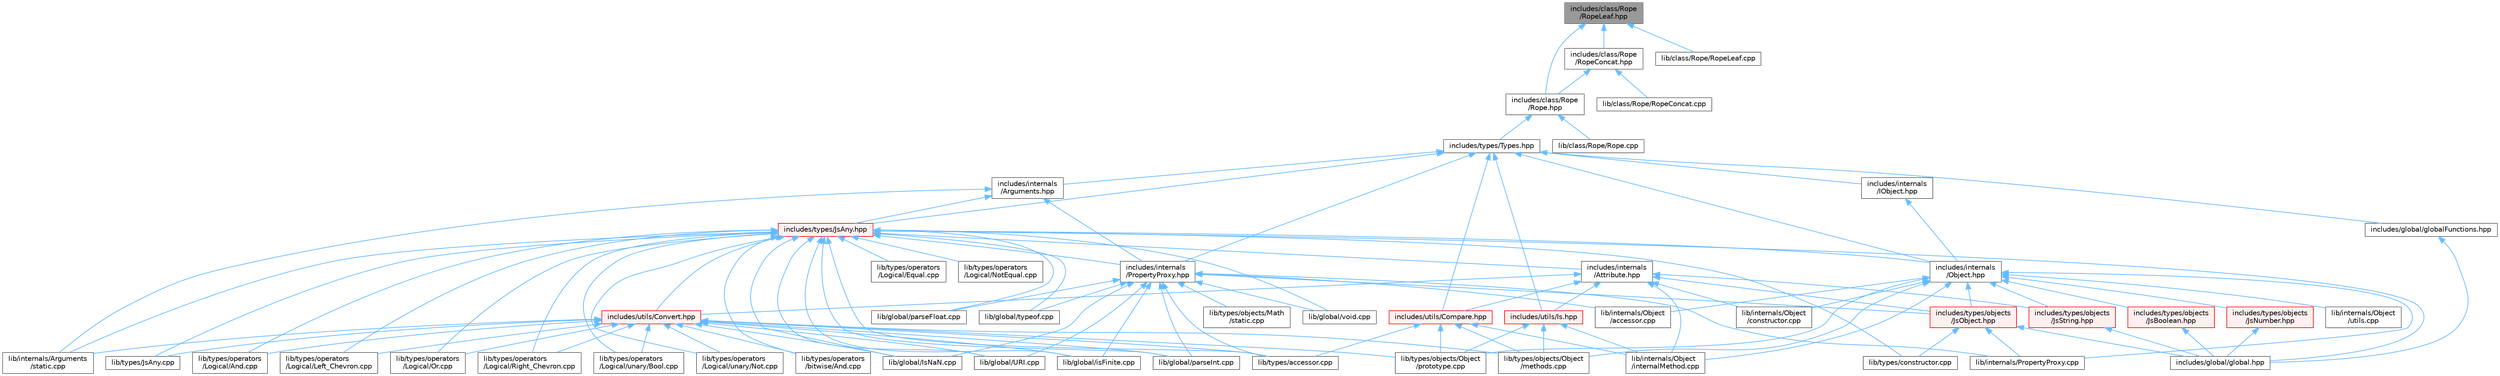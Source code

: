 digraph "includes/class/Rope/RopeLeaf.hpp"
{
 // LATEX_PDF_SIZE
  bgcolor="transparent";
  edge [fontname=Helvetica,fontsize=10,labelfontname=Helvetica,labelfontsize=10];
  node [fontname=Helvetica,fontsize=10,shape=box,height=0.2,width=0.4];
  Node1 [id="Node000001",label="includes/class/Rope\l/RopeLeaf.hpp",height=0.2,width=0.4,color="gray40", fillcolor="grey60", style="filled", fontcolor="black",tooltip=" "];
  Node1 -> Node2 [id="edge1_Node000001_Node000002",dir="back",color="steelblue1",style="solid",tooltip=" "];
  Node2 [id="Node000002",label="includes/class/Rope\l/Rope.hpp",height=0.2,width=0.4,color="grey40", fillcolor="white", style="filled",URL="$Rope_8hpp.html",tooltip=" "];
  Node2 -> Node3 [id="edge2_Node000002_Node000003",dir="back",color="steelblue1",style="solid",tooltip=" "];
  Node3 [id="Node000003",label="includes/types/Types.hpp",height=0.2,width=0.4,color="grey40", fillcolor="white", style="filled",URL="$Types_8hpp.html",tooltip=" "];
  Node3 -> Node4 [id="edge3_Node000003_Node000004",dir="back",color="steelblue1",style="solid",tooltip=" "];
  Node4 [id="Node000004",label="includes/global/globalFunctions.hpp",height=0.2,width=0.4,color="grey40", fillcolor="white", style="filled",URL="$globalFunctions_8hpp.html",tooltip=" "];
  Node4 -> Node5 [id="edge4_Node000004_Node000005",dir="back",color="steelblue1",style="solid",tooltip=" "];
  Node5 [id="Node000005",label="includes/global/global.hpp",height=0.2,width=0.4,color="grey40", fillcolor="white", style="filled",URL="$global_8hpp.html",tooltip=" "];
  Node3 -> Node6 [id="edge5_Node000003_Node000006",dir="back",color="steelblue1",style="solid",tooltip=" "];
  Node6 [id="Node000006",label="includes/internals\l/Arguments.hpp",height=0.2,width=0.4,color="grey40", fillcolor="white", style="filled",URL="$Arguments_8hpp.html",tooltip=" "];
  Node6 -> Node7 [id="edge6_Node000006_Node000007",dir="back",color="steelblue1",style="solid",tooltip=" "];
  Node7 [id="Node000007",label="includes/internals\l/PropertyProxy.hpp",height=0.2,width=0.4,color="grey40", fillcolor="white", style="filled",URL="$PropertyProxy_8hpp.html",tooltip=" "];
  Node7 -> Node8 [id="edge7_Node000007_Node000008",dir="back",color="steelblue1",style="solid",tooltip=" "];
  Node8 [id="Node000008",label="includes/types/objects\l/JsObject.hpp",height=0.2,width=0.4,color="red", fillcolor="#FFF0F0", style="filled",URL="$JsObject_8hpp.html",tooltip=" "];
  Node8 -> Node5 [id="edge8_Node000008_Node000005",dir="back",color="steelblue1",style="solid",tooltip=" "];
  Node8 -> Node25 [id="edge9_Node000008_Node000025",dir="back",color="steelblue1",style="solid",tooltip=" "];
  Node25 [id="Node000025",label="lib/internals/PropertyProxy.cpp",height=0.2,width=0.4,color="grey40", fillcolor="white", style="filled",URL="$PropertyProxy_8cpp.html",tooltip=" "];
  Node8 -> Node26 [id="edge10_Node000008_Node000026",dir="back",color="steelblue1",style="solid",tooltip=" "];
  Node26 [id="Node000026",label="lib/types/constructor.cpp",height=0.2,width=0.4,color="grey40", fillcolor="white", style="filled",URL="$types_2constructor_8cpp.html",tooltip=" "];
  Node7 -> Node32 [id="edge11_Node000007_Node000032",dir="back",color="steelblue1",style="solid",tooltip=" "];
  Node32 [id="Node000032",label="lib/global/IsNaN.cpp",height=0.2,width=0.4,color="grey40", fillcolor="white", style="filled",URL="$IsNaN_8cpp.html",tooltip=" "];
  Node7 -> Node33 [id="edge12_Node000007_Node000033",dir="back",color="steelblue1",style="solid",tooltip=" "];
  Node33 [id="Node000033",label="lib/global/URI.cpp",height=0.2,width=0.4,color="grey40", fillcolor="white", style="filled",URL="$URI_8cpp.html",tooltip=" "];
  Node7 -> Node34 [id="edge13_Node000007_Node000034",dir="back",color="steelblue1",style="solid",tooltip=" "];
  Node34 [id="Node000034",label="lib/global/isFinite.cpp",height=0.2,width=0.4,color="grey40", fillcolor="white", style="filled",URL="$isFinite_8cpp.html",tooltip=" "];
  Node7 -> Node35 [id="edge14_Node000007_Node000035",dir="back",color="steelblue1",style="solid",tooltip=" "];
  Node35 [id="Node000035",label="lib/global/parseFloat.cpp",height=0.2,width=0.4,color="grey40", fillcolor="white", style="filled",URL="$parseFloat_8cpp.html",tooltip=" "];
  Node7 -> Node36 [id="edge15_Node000007_Node000036",dir="back",color="steelblue1",style="solid",tooltip=" "];
  Node36 [id="Node000036",label="lib/global/parseInt.cpp",height=0.2,width=0.4,color="grey40", fillcolor="white", style="filled",URL="$parseInt_8cpp.html",tooltip=" "];
  Node7 -> Node37 [id="edge16_Node000007_Node000037",dir="back",color="steelblue1",style="solid",tooltip=" "];
  Node37 [id="Node000037",label="lib/global/typeof.cpp",height=0.2,width=0.4,color="grey40", fillcolor="white", style="filled",URL="$typeof_8cpp.html",tooltip=" "];
  Node7 -> Node38 [id="edge17_Node000007_Node000038",dir="back",color="steelblue1",style="solid",tooltip=" "];
  Node38 [id="Node000038",label="lib/global/void.cpp",height=0.2,width=0.4,color="grey40", fillcolor="white", style="filled",URL="$void_8cpp.html",tooltip=" "];
  Node7 -> Node39 [id="edge18_Node000007_Node000039",dir="back",color="steelblue1",style="solid",tooltip=" "];
  Node39 [id="Node000039",label="lib/internals/Object\l/accessor.cpp",height=0.2,width=0.4,color="grey40", fillcolor="white", style="filled",URL="$internals_2Object_2accessor_8cpp.html",tooltip=" "];
  Node7 -> Node25 [id="edge19_Node000007_Node000025",dir="back",color="steelblue1",style="solid",tooltip=" "];
  Node7 -> Node13 [id="edge20_Node000007_Node000013",dir="back",color="steelblue1",style="solid",tooltip=" "];
  Node13 [id="Node000013",label="lib/types/accessor.cpp",height=0.2,width=0.4,color="grey40", fillcolor="white", style="filled",URL="$types_2accessor_8cpp.html",tooltip=" "];
  Node7 -> Node40 [id="edge21_Node000007_Node000040",dir="back",color="steelblue1",style="solid",tooltip=" "];
  Node40 [id="Node000040",label="lib/types/objects/Math\l/static.cpp",height=0.2,width=0.4,color="grey40", fillcolor="white", style="filled",URL="$types_2objects_2Math_2static_8cpp.html",tooltip=" "];
  Node6 -> Node41 [id="edge22_Node000006_Node000041",dir="back",color="steelblue1",style="solid",tooltip=" "];
  Node41 [id="Node000041",label="includes/types/JsAny.hpp",height=0.2,width=0.4,color="red", fillcolor="#FFF0F0", style="filled",URL="$JsAny_8hpp.html",tooltip=" "];
  Node41 -> Node5 [id="edge23_Node000041_Node000005",dir="back",color="steelblue1",style="solid",tooltip=" "];
  Node41 -> Node42 [id="edge24_Node000041_Node000042",dir="back",color="steelblue1",style="solid",tooltip=" "];
  Node42 [id="Node000042",label="includes/internals\l/Attribute.hpp",height=0.2,width=0.4,color="grey40", fillcolor="white", style="filled",URL="$Attribute_8hpp.html",tooltip=" "];
  Node42 -> Node8 [id="edge25_Node000042_Node000008",dir="back",color="steelblue1",style="solid",tooltip=" "];
  Node42 -> Node43 [id="edge26_Node000042_Node000043",dir="back",color="steelblue1",style="solid",tooltip=" "];
  Node43 [id="Node000043",label="includes/types/objects\l/JsString.hpp",height=0.2,width=0.4,color="red", fillcolor="#FFF0F0", style="filled",URL="$JsString_8hpp.html",tooltip=" "];
  Node43 -> Node5 [id="edge27_Node000043_Node000005",dir="back",color="steelblue1",style="solid",tooltip=" "];
  Node42 -> Node46 [id="edge28_Node000042_Node000046",dir="back",color="steelblue1",style="solid",tooltip=" "];
  Node46 [id="Node000046",label="includes/utils/Compare.hpp",height=0.2,width=0.4,color="red", fillcolor="#FFF0F0", style="filled",URL="$Compare_8hpp.html",tooltip=" "];
  Node46 -> Node47 [id="edge29_Node000046_Node000047",dir="back",color="steelblue1",style="solid",tooltip=" "];
  Node47 [id="Node000047",label="lib/internals/Object\l/internalMethod.cpp",height=0.2,width=0.4,color="grey40", fillcolor="white", style="filled",URL="$internalMethod_8cpp.html",tooltip=" "];
  Node46 -> Node13 [id="edge30_Node000046_Node000013",dir="back",color="steelblue1",style="solid",tooltip=" "];
  Node46 -> Node20 [id="edge31_Node000046_Node000020",dir="back",color="steelblue1",style="solid",tooltip=" "];
  Node20 [id="Node000020",label="lib/types/objects/Object\l/methods.cpp",height=0.2,width=0.4,color="grey40", fillcolor="white", style="filled",URL="$Object_2methods_8cpp.html",tooltip=" "];
  Node46 -> Node21 [id="edge32_Node000046_Node000021",dir="back",color="steelblue1",style="solid",tooltip=" "];
  Node21 [id="Node000021",label="lib/types/objects/Object\l/prototype.cpp",height=0.2,width=0.4,color="grey40", fillcolor="white", style="filled",URL="$Object_2prototype_8cpp.html",tooltip=" "];
  Node42 -> Node49 [id="edge33_Node000042_Node000049",dir="back",color="steelblue1",style="solid",tooltip=" "];
  Node49 [id="Node000049",label="includes/utils/Convert.hpp",height=0.2,width=0.4,color="red", fillcolor="#FFF0F0", style="filled",URL="$Convert_8hpp.html",tooltip=" "];
  Node49 -> Node32 [id="edge34_Node000049_Node000032",dir="back",color="steelblue1",style="solid",tooltip=" "];
  Node49 -> Node33 [id="edge35_Node000049_Node000033",dir="back",color="steelblue1",style="solid",tooltip=" "];
  Node49 -> Node34 [id="edge36_Node000049_Node000034",dir="back",color="steelblue1",style="solid",tooltip=" "];
  Node49 -> Node36 [id="edge37_Node000049_Node000036",dir="back",color="steelblue1",style="solid",tooltip=" "];
  Node49 -> Node12 [id="edge38_Node000049_Node000012",dir="back",color="steelblue1",style="solid",tooltip=" "];
  Node12 [id="Node000012",label="lib/internals/Arguments\l/static.cpp",height=0.2,width=0.4,color="grey40", fillcolor="white", style="filled",URL="$internals_2Arguments_2static_8cpp.html",tooltip=" "];
  Node49 -> Node51 [id="edge39_Node000049_Node000051",dir="back",color="steelblue1",style="solid",tooltip=" "];
  Node51 [id="Node000051",label="lib/types/JsAny.cpp",height=0.2,width=0.4,color="grey40", fillcolor="white", style="filled",URL="$JsAny_8cpp.html",tooltip=" "];
  Node49 -> Node13 [id="edge40_Node000049_Node000013",dir="back",color="steelblue1",style="solid",tooltip=" "];
  Node49 -> Node20 [id="edge41_Node000049_Node000020",dir="back",color="steelblue1",style="solid",tooltip=" "];
  Node49 -> Node21 [id="edge42_Node000049_Node000021",dir="back",color="steelblue1",style="solid",tooltip=" "];
  Node49 -> Node54 [id="edge43_Node000049_Node000054",dir="back",color="steelblue1",style="solid",tooltip=" "];
  Node54 [id="Node000054",label="lib/types/operators\l/Logical/And.cpp",height=0.2,width=0.4,color="grey40", fillcolor="white", style="filled",URL="$Logical_2And_8cpp.html",tooltip=" "];
  Node49 -> Node55 [id="edge44_Node000049_Node000055",dir="back",color="steelblue1",style="solid",tooltip=" "];
  Node55 [id="Node000055",label="lib/types/operators\l/Logical/Left_Chevron.cpp",height=0.2,width=0.4,color="grey40", fillcolor="white", style="filled",URL="$Logical_2Left__Chevron_8cpp.html",tooltip=" "];
  Node49 -> Node56 [id="edge45_Node000049_Node000056",dir="back",color="steelblue1",style="solid",tooltip=" "];
  Node56 [id="Node000056",label="lib/types/operators\l/Logical/Or.cpp",height=0.2,width=0.4,color="grey40", fillcolor="white", style="filled",URL="$Logical_2Or_8cpp.html",tooltip=" "];
  Node49 -> Node57 [id="edge46_Node000049_Node000057",dir="back",color="steelblue1",style="solid",tooltip=" "];
  Node57 [id="Node000057",label="lib/types/operators\l/Logical/Right_Chevron.cpp",height=0.2,width=0.4,color="grey40", fillcolor="white", style="filled",URL="$Logical_2Right__Chevron_8cpp.html",tooltip=" "];
  Node49 -> Node58 [id="edge47_Node000049_Node000058",dir="back",color="steelblue1",style="solid",tooltip=" "];
  Node58 [id="Node000058",label="lib/types/operators\l/Logical/unary/Bool.cpp",height=0.2,width=0.4,color="grey40", fillcolor="white", style="filled",URL="$Bool_8cpp.html",tooltip=" "];
  Node49 -> Node59 [id="edge48_Node000049_Node000059",dir="back",color="steelblue1",style="solid",tooltip=" "];
  Node59 [id="Node000059",label="lib/types/operators\l/Logical/unary/Not.cpp",height=0.2,width=0.4,color="grey40", fillcolor="white", style="filled",URL="$Logical_2unary_2Not_8cpp.html",tooltip=" "];
  Node49 -> Node60 [id="edge49_Node000049_Node000060",dir="back",color="steelblue1",style="solid",tooltip=" "];
  Node60 [id="Node000060",label="lib/types/operators\l/bitwise/And.cpp",height=0.2,width=0.4,color="grey40", fillcolor="white", style="filled",URL="$bitwise_2And_8cpp.html",tooltip=" "];
  Node42 -> Node80 [id="edge50_Node000042_Node000080",dir="back",color="steelblue1",style="solid",tooltip=" "];
  Node80 [id="Node000080",label="includes/utils/Is.hpp",height=0.2,width=0.4,color="red", fillcolor="#FFF0F0", style="filled",URL="$Is_8hpp.html",tooltip=" "];
  Node80 -> Node47 [id="edge51_Node000080_Node000047",dir="back",color="steelblue1",style="solid",tooltip=" "];
  Node80 -> Node20 [id="edge52_Node000080_Node000020",dir="back",color="steelblue1",style="solid",tooltip=" "];
  Node80 -> Node21 [id="edge53_Node000080_Node000021",dir="back",color="steelblue1",style="solid",tooltip=" "];
  Node42 -> Node81 [id="edge54_Node000042_Node000081",dir="back",color="steelblue1",style="solid",tooltip=" "];
  Node81 [id="Node000081",label="lib/internals/Object\l/constructor.cpp",height=0.2,width=0.4,color="grey40", fillcolor="white", style="filled",URL="$internals_2Object_2constructor_8cpp.html",tooltip=" "];
  Node42 -> Node47 [id="edge55_Node000042_Node000047",dir="back",color="steelblue1",style="solid",tooltip=" "];
  Node41 -> Node82 [id="edge56_Node000041_Node000082",dir="back",color="steelblue1",style="solid",tooltip=" "];
  Node82 [id="Node000082",label="includes/internals\l/Object.hpp",height=0.2,width=0.4,color="grey40", fillcolor="white", style="filled",URL="$Object_8hpp.html",tooltip=" "];
  Node82 -> Node83 [id="edge57_Node000082_Node000083",dir="back",color="steelblue1",style="solid",tooltip=" "];
  Node83 [id="Node000083",label="includes/types/objects\l/JsBoolean.hpp",height=0.2,width=0.4,color="red", fillcolor="#FFF0F0", style="filled",URL="$JsBoolean_8hpp.html",tooltip=" "];
  Node83 -> Node5 [id="edge58_Node000083_Node000005",dir="back",color="steelblue1",style="solid",tooltip=" "];
  Node82 -> Node84 [id="edge59_Node000082_Node000084",dir="back",color="steelblue1",style="solid",tooltip=" "];
  Node84 [id="Node000084",label="includes/types/objects\l/JsNumber.hpp",height=0.2,width=0.4,color="red", fillcolor="#FFF0F0", style="filled",URL="$JsNumber_8hpp.html",tooltip=" "];
  Node84 -> Node5 [id="edge60_Node000084_Node000005",dir="back",color="steelblue1",style="solid",tooltip=" "];
  Node82 -> Node8 [id="edge61_Node000082_Node000008",dir="back",color="steelblue1",style="solid",tooltip=" "];
  Node82 -> Node43 [id="edge62_Node000082_Node000043",dir="back",color="steelblue1",style="solid",tooltip=" "];
  Node82 -> Node39 [id="edge63_Node000082_Node000039",dir="back",color="steelblue1",style="solid",tooltip=" "];
  Node82 -> Node81 [id="edge64_Node000082_Node000081",dir="back",color="steelblue1",style="solid",tooltip=" "];
  Node82 -> Node47 [id="edge65_Node000082_Node000047",dir="back",color="steelblue1",style="solid",tooltip=" "];
  Node82 -> Node85 [id="edge66_Node000082_Node000085",dir="back",color="steelblue1",style="solid",tooltip=" "];
  Node85 [id="Node000085",label="lib/internals/Object\l/utils.cpp",height=0.2,width=0.4,color="grey40", fillcolor="white", style="filled",URL="$utils_8cpp.html",tooltip=" "];
  Node82 -> Node25 [id="edge67_Node000082_Node000025",dir="back",color="steelblue1",style="solid",tooltip=" "];
  Node82 -> Node20 [id="edge68_Node000082_Node000020",dir="back",color="steelblue1",style="solid",tooltip=" "];
  Node82 -> Node21 [id="edge69_Node000082_Node000021",dir="back",color="steelblue1",style="solid",tooltip=" "];
  Node41 -> Node7 [id="edge70_Node000041_Node000007",dir="back",color="steelblue1",style="solid",tooltip=" "];
  Node41 -> Node49 [id="edge71_Node000041_Node000049",dir="back",color="steelblue1",style="solid",tooltip=" "];
  Node41 -> Node32 [id="edge72_Node000041_Node000032",dir="back",color="steelblue1",style="solid",tooltip=" "];
  Node41 -> Node33 [id="edge73_Node000041_Node000033",dir="back",color="steelblue1",style="solid",tooltip=" "];
  Node41 -> Node34 [id="edge74_Node000041_Node000034",dir="back",color="steelblue1",style="solid",tooltip=" "];
  Node41 -> Node35 [id="edge75_Node000041_Node000035",dir="back",color="steelblue1",style="solid",tooltip=" "];
  Node41 -> Node36 [id="edge76_Node000041_Node000036",dir="back",color="steelblue1",style="solid",tooltip=" "];
  Node41 -> Node37 [id="edge77_Node000041_Node000037",dir="back",color="steelblue1",style="solid",tooltip=" "];
  Node41 -> Node38 [id="edge78_Node000041_Node000038",dir="back",color="steelblue1",style="solid",tooltip=" "];
  Node41 -> Node12 [id="edge79_Node000041_Node000012",dir="back",color="steelblue1",style="solid",tooltip=" "];
  Node41 -> Node51 [id="edge80_Node000041_Node000051",dir="back",color="steelblue1",style="solid",tooltip=" "];
  Node41 -> Node13 [id="edge81_Node000041_Node000013",dir="back",color="steelblue1",style="solid",tooltip=" "];
  Node41 -> Node26 [id="edge82_Node000041_Node000026",dir="back",color="steelblue1",style="solid",tooltip=" "];
  Node41 -> Node54 [id="edge83_Node000041_Node000054",dir="back",color="steelblue1",style="solid",tooltip=" "];
  Node41 -> Node86 [id="edge84_Node000041_Node000086",dir="back",color="steelblue1",style="solid",tooltip=" "];
  Node86 [id="Node000086",label="lib/types/operators\l/Logical/Equal.cpp",height=0.2,width=0.4,color="grey40", fillcolor="white", style="filled",URL="$Equal_8cpp.html",tooltip=" "];
  Node41 -> Node55 [id="edge85_Node000041_Node000055",dir="back",color="steelblue1",style="solid",tooltip=" "];
  Node41 -> Node87 [id="edge86_Node000041_Node000087",dir="back",color="steelblue1",style="solid",tooltip=" "];
  Node87 [id="Node000087",label="lib/types/operators\l/Logical/NotEqual.cpp",height=0.2,width=0.4,color="grey40", fillcolor="white", style="filled",URL="$NotEqual_8cpp.html",tooltip=" "];
  Node41 -> Node56 [id="edge87_Node000041_Node000056",dir="back",color="steelblue1",style="solid",tooltip=" "];
  Node41 -> Node57 [id="edge88_Node000041_Node000057",dir="back",color="steelblue1",style="solid",tooltip=" "];
  Node41 -> Node58 [id="edge89_Node000041_Node000058",dir="back",color="steelblue1",style="solid",tooltip=" "];
  Node41 -> Node59 [id="edge90_Node000041_Node000059",dir="back",color="steelblue1",style="solid",tooltip=" "];
  Node41 -> Node60 [id="edge91_Node000041_Node000060",dir="back",color="steelblue1",style="solid",tooltip=" "];
  Node6 -> Node12 [id="edge92_Node000006_Node000012",dir="back",color="steelblue1",style="solid",tooltip=" "];
  Node3 -> Node92 [id="edge93_Node000003_Node000092",dir="back",color="steelblue1",style="solid",tooltip=" "];
  Node92 [id="Node000092",label="includes/internals\l/IObject.hpp",height=0.2,width=0.4,color="grey40", fillcolor="white", style="filled",URL="$IObject_8hpp.html",tooltip=" "];
  Node92 -> Node82 [id="edge94_Node000092_Node000082",dir="back",color="steelblue1",style="solid",tooltip=" "];
  Node3 -> Node82 [id="edge95_Node000003_Node000082",dir="back",color="steelblue1",style="solid",tooltip=" "];
  Node3 -> Node7 [id="edge96_Node000003_Node000007",dir="back",color="steelblue1",style="solid",tooltip=" "];
  Node3 -> Node41 [id="edge97_Node000003_Node000041",dir="back",color="steelblue1",style="solid",tooltip=" "];
  Node3 -> Node46 [id="edge98_Node000003_Node000046",dir="back",color="steelblue1",style="solid",tooltip=" "];
  Node3 -> Node80 [id="edge99_Node000003_Node000080",dir="back",color="steelblue1",style="solid",tooltip=" "];
  Node2 -> Node93 [id="edge100_Node000002_Node000093",dir="back",color="steelblue1",style="solid",tooltip=" "];
  Node93 [id="Node000093",label="lib/class/Rope/Rope.cpp",height=0.2,width=0.4,color="grey40", fillcolor="white", style="filled",URL="$Rope_8cpp.html",tooltip=" "];
  Node1 -> Node94 [id="edge101_Node000001_Node000094",dir="back",color="steelblue1",style="solid",tooltip=" "];
  Node94 [id="Node000094",label="includes/class/Rope\l/RopeConcat.hpp",height=0.2,width=0.4,color="grey40", fillcolor="white", style="filled",URL="$RopeConcat_8hpp.html",tooltip=" "];
  Node94 -> Node2 [id="edge102_Node000094_Node000002",dir="back",color="steelblue1",style="solid",tooltip=" "];
  Node94 -> Node95 [id="edge103_Node000094_Node000095",dir="back",color="steelblue1",style="solid",tooltip=" "];
  Node95 [id="Node000095",label="lib/class/Rope/RopeConcat.cpp",height=0.2,width=0.4,color="grey40", fillcolor="white", style="filled",URL="$RopeConcat_8cpp.html",tooltip=" "];
  Node1 -> Node96 [id="edge104_Node000001_Node000096",dir="back",color="steelblue1",style="solid",tooltip=" "];
  Node96 [id="Node000096",label="lib/class/Rope/RopeLeaf.cpp",height=0.2,width=0.4,color="grey40", fillcolor="white", style="filled",URL="$RopeLeaf_8cpp.html",tooltip=" "];
}
